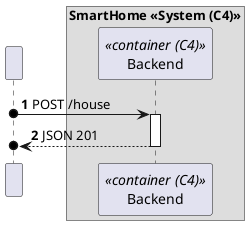 @startuml
'https://plantuml.com/sequence-diagram
!pragma layout smetana

autonumber


participant " " as HTTP

box "SmartHome <<System (C4)>>"
    participant "Backend" as BE <<container (C4)>>

end box

HTTP o-> BE : POST /house
activate BE
BE -->o HTTP : JSON 201
deactivate BE

@enduml

